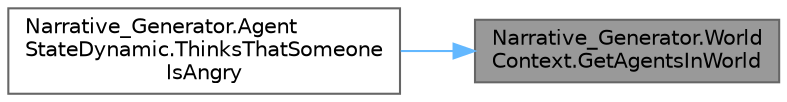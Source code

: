 digraph "Narrative_Generator.WorldContext.GetAgentsInWorld"
{
 // LATEX_PDF_SIZE
  bgcolor="transparent";
  edge [fontname=Helvetica,fontsize=10,labelfontname=Helvetica,labelfontsize=10];
  node [fontname=Helvetica,fontsize=10,shape=box,height=0.2,width=0.4];
  rankdir="RL";
  Node1 [label="Narrative_Generator.World\lContext.GetAgentsInWorld",height=0.2,width=0.4,color="gray40", fillcolor="grey60", style="filled", fontcolor="black",tooltip="Returns this agent's set of beliefs about other agents."];
  Node1 -> Node2 [dir="back",color="steelblue1",style="solid"];
  Node2 [label="Narrative_Generator.Agent\lStateDynamic.ThinksThatSomeone\lIsAngry",height=0.2,width=0.4,color="grey40", fillcolor="white", style="filled",URL="$class_narrative___generator_1_1_agent_state_dynamic.html#a2b32be08d3143bb72deb2d3a18f6c432",tooltip="Checks if the agent knows that one of the other agents is angry."];
}
